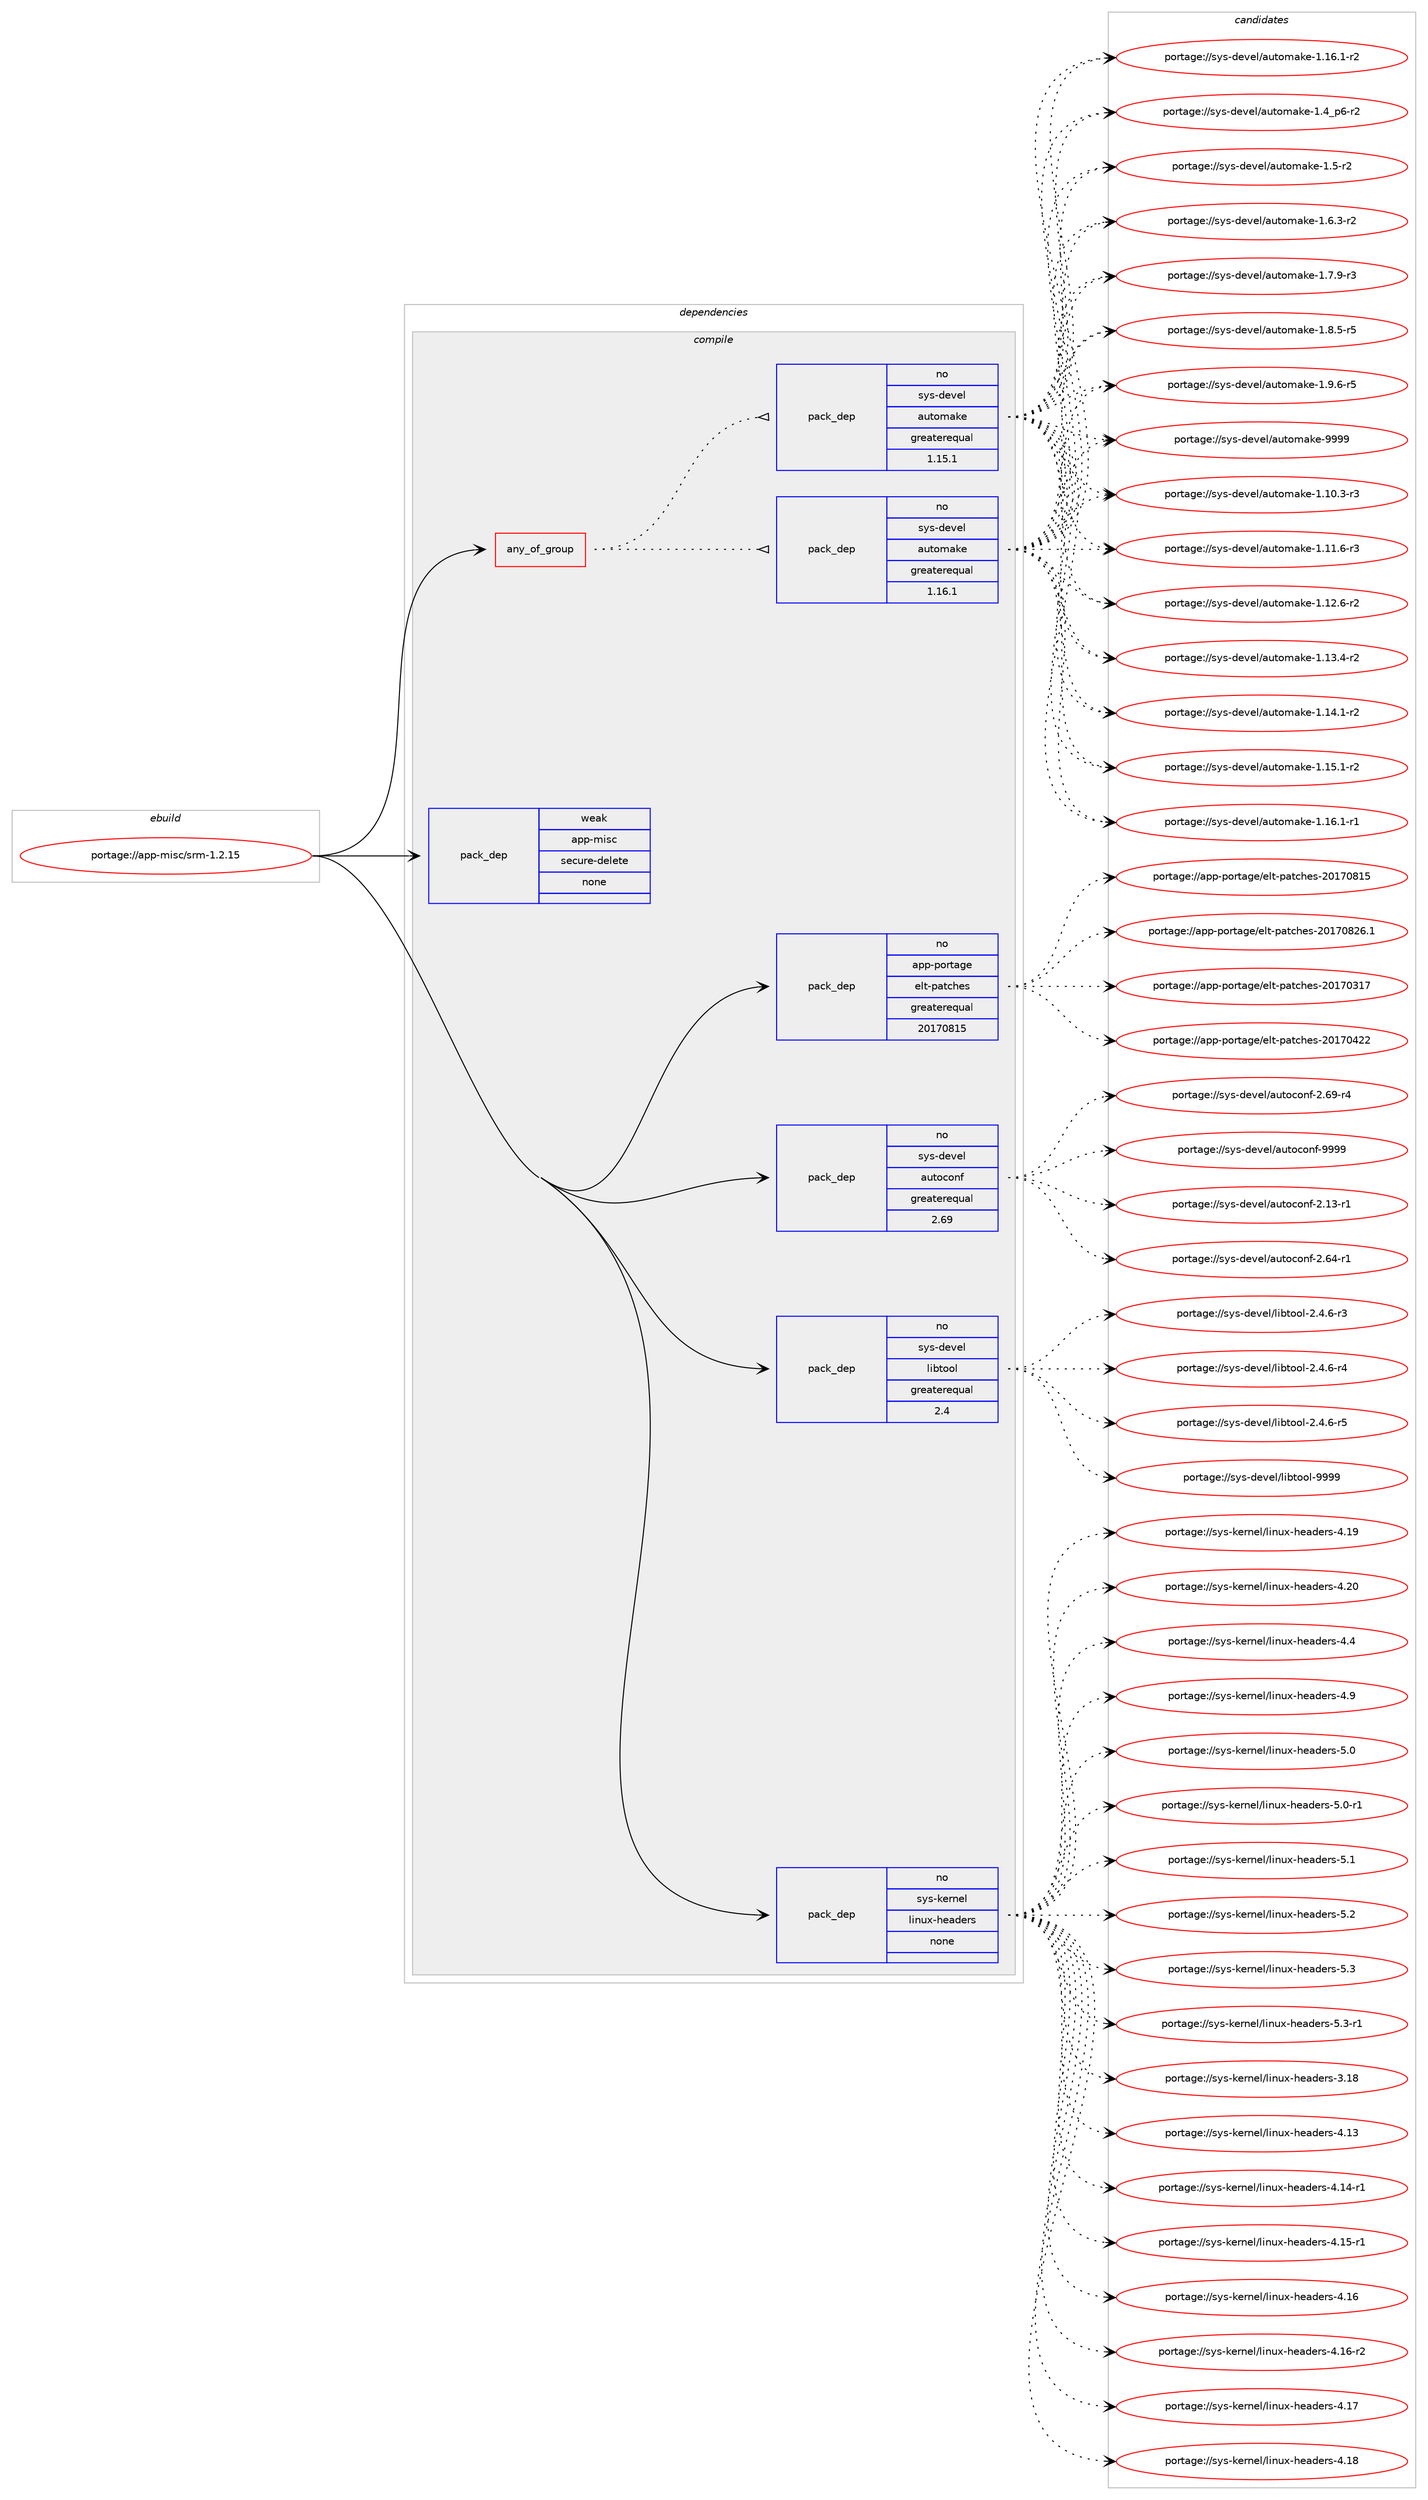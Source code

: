 digraph prolog {

# *************
# Graph options
# *************

newrank=true;
concentrate=true;
compound=true;
graph [rankdir=LR,fontname=Helvetica,fontsize=10,ranksep=1.5];#, ranksep=2.5, nodesep=0.2];
edge  [arrowhead=vee];
node  [fontname=Helvetica,fontsize=10];

# **********
# The ebuild
# **********

subgraph cluster_leftcol {
color=gray;
rank=same;
label=<<i>ebuild</i>>;
id [label="portage://app-misc/srm-1.2.15", color=red, width=4, href="../app-misc/srm-1.2.15.svg"];
}

# ****************
# The dependencies
# ****************

subgraph cluster_midcol {
color=gray;
label=<<i>dependencies</i>>;
subgraph cluster_compile {
fillcolor="#eeeeee";
style=filled;
label=<<i>compile</i>>;
subgraph any571 {
dependency36035 [label=<<TABLE BORDER="0" CELLBORDER="1" CELLSPACING="0" CELLPADDING="4"><TR><TD CELLPADDING="10">any_of_group</TD></TR></TABLE>>, shape=none, color=red];subgraph pack26429 {
dependency36036 [label=<<TABLE BORDER="0" CELLBORDER="1" CELLSPACING="0" CELLPADDING="4" WIDTH="220"><TR><TD ROWSPAN="6" CELLPADDING="30">pack_dep</TD></TR><TR><TD WIDTH="110">no</TD></TR><TR><TD>sys-devel</TD></TR><TR><TD>automake</TD></TR><TR><TD>greaterequal</TD></TR><TR><TD>1.16.1</TD></TR></TABLE>>, shape=none, color=blue];
}
dependency36035:e -> dependency36036:w [weight=20,style="dotted",arrowhead="oinv"];
subgraph pack26430 {
dependency36037 [label=<<TABLE BORDER="0" CELLBORDER="1" CELLSPACING="0" CELLPADDING="4" WIDTH="220"><TR><TD ROWSPAN="6" CELLPADDING="30">pack_dep</TD></TR><TR><TD WIDTH="110">no</TD></TR><TR><TD>sys-devel</TD></TR><TR><TD>automake</TD></TR><TR><TD>greaterequal</TD></TR><TR><TD>1.15.1</TD></TR></TABLE>>, shape=none, color=blue];
}
dependency36035:e -> dependency36037:w [weight=20,style="dotted",arrowhead="oinv"];
}
id:e -> dependency36035:w [weight=20,style="solid",arrowhead="vee"];
subgraph pack26431 {
dependency36038 [label=<<TABLE BORDER="0" CELLBORDER="1" CELLSPACING="0" CELLPADDING="4" WIDTH="220"><TR><TD ROWSPAN="6" CELLPADDING="30">pack_dep</TD></TR><TR><TD WIDTH="110">no</TD></TR><TR><TD>app-portage</TD></TR><TR><TD>elt-patches</TD></TR><TR><TD>greaterequal</TD></TR><TR><TD>20170815</TD></TR></TABLE>>, shape=none, color=blue];
}
id:e -> dependency36038:w [weight=20,style="solid",arrowhead="vee"];
subgraph pack26432 {
dependency36039 [label=<<TABLE BORDER="0" CELLBORDER="1" CELLSPACING="0" CELLPADDING="4" WIDTH="220"><TR><TD ROWSPAN="6" CELLPADDING="30">pack_dep</TD></TR><TR><TD WIDTH="110">no</TD></TR><TR><TD>sys-devel</TD></TR><TR><TD>autoconf</TD></TR><TR><TD>greaterequal</TD></TR><TR><TD>2.69</TD></TR></TABLE>>, shape=none, color=blue];
}
id:e -> dependency36039:w [weight=20,style="solid",arrowhead="vee"];
subgraph pack26433 {
dependency36040 [label=<<TABLE BORDER="0" CELLBORDER="1" CELLSPACING="0" CELLPADDING="4" WIDTH="220"><TR><TD ROWSPAN="6" CELLPADDING="30">pack_dep</TD></TR><TR><TD WIDTH="110">no</TD></TR><TR><TD>sys-devel</TD></TR><TR><TD>libtool</TD></TR><TR><TD>greaterequal</TD></TR><TR><TD>2.4</TD></TR></TABLE>>, shape=none, color=blue];
}
id:e -> dependency36040:w [weight=20,style="solid",arrowhead="vee"];
subgraph pack26434 {
dependency36041 [label=<<TABLE BORDER="0" CELLBORDER="1" CELLSPACING="0" CELLPADDING="4" WIDTH="220"><TR><TD ROWSPAN="6" CELLPADDING="30">pack_dep</TD></TR><TR><TD WIDTH="110">no</TD></TR><TR><TD>sys-kernel</TD></TR><TR><TD>linux-headers</TD></TR><TR><TD>none</TD></TR><TR><TD></TD></TR></TABLE>>, shape=none, color=blue];
}
id:e -> dependency36041:w [weight=20,style="solid",arrowhead="vee"];
subgraph pack26435 {
dependency36042 [label=<<TABLE BORDER="0" CELLBORDER="1" CELLSPACING="0" CELLPADDING="4" WIDTH="220"><TR><TD ROWSPAN="6" CELLPADDING="30">pack_dep</TD></TR><TR><TD WIDTH="110">weak</TD></TR><TR><TD>app-misc</TD></TR><TR><TD>secure-delete</TD></TR><TR><TD>none</TD></TR><TR><TD></TD></TR></TABLE>>, shape=none, color=blue];
}
id:e -> dependency36042:w [weight=20,style="solid",arrowhead="vee"];
}
subgraph cluster_compileandrun {
fillcolor="#eeeeee";
style=filled;
label=<<i>compile and run</i>>;
}
subgraph cluster_run {
fillcolor="#eeeeee";
style=filled;
label=<<i>run</i>>;
}
}

# **************
# The candidates
# **************

subgraph cluster_choices {
rank=same;
color=gray;
label=<<i>candidates</i>>;

subgraph choice26429 {
color=black;
nodesep=1;
choiceportage11512111545100101118101108479711711611110997107101454946494846514511451 [label="portage://sys-devel/automake-1.10.3-r3", color=red, width=4,href="../sys-devel/automake-1.10.3-r3.svg"];
choiceportage11512111545100101118101108479711711611110997107101454946494946544511451 [label="portage://sys-devel/automake-1.11.6-r3", color=red, width=4,href="../sys-devel/automake-1.11.6-r3.svg"];
choiceportage11512111545100101118101108479711711611110997107101454946495046544511450 [label="portage://sys-devel/automake-1.12.6-r2", color=red, width=4,href="../sys-devel/automake-1.12.6-r2.svg"];
choiceportage11512111545100101118101108479711711611110997107101454946495146524511450 [label="portage://sys-devel/automake-1.13.4-r2", color=red, width=4,href="../sys-devel/automake-1.13.4-r2.svg"];
choiceportage11512111545100101118101108479711711611110997107101454946495246494511450 [label="portage://sys-devel/automake-1.14.1-r2", color=red, width=4,href="../sys-devel/automake-1.14.1-r2.svg"];
choiceportage11512111545100101118101108479711711611110997107101454946495346494511450 [label="portage://sys-devel/automake-1.15.1-r2", color=red, width=4,href="../sys-devel/automake-1.15.1-r2.svg"];
choiceportage11512111545100101118101108479711711611110997107101454946495446494511449 [label="portage://sys-devel/automake-1.16.1-r1", color=red, width=4,href="../sys-devel/automake-1.16.1-r1.svg"];
choiceportage11512111545100101118101108479711711611110997107101454946495446494511450 [label="portage://sys-devel/automake-1.16.1-r2", color=red, width=4,href="../sys-devel/automake-1.16.1-r2.svg"];
choiceportage115121115451001011181011084797117116111109971071014549465295112544511450 [label="portage://sys-devel/automake-1.4_p6-r2", color=red, width=4,href="../sys-devel/automake-1.4_p6-r2.svg"];
choiceportage11512111545100101118101108479711711611110997107101454946534511450 [label="portage://sys-devel/automake-1.5-r2", color=red, width=4,href="../sys-devel/automake-1.5-r2.svg"];
choiceportage115121115451001011181011084797117116111109971071014549465446514511450 [label="portage://sys-devel/automake-1.6.3-r2", color=red, width=4,href="../sys-devel/automake-1.6.3-r2.svg"];
choiceportage115121115451001011181011084797117116111109971071014549465546574511451 [label="portage://sys-devel/automake-1.7.9-r3", color=red, width=4,href="../sys-devel/automake-1.7.9-r3.svg"];
choiceportage115121115451001011181011084797117116111109971071014549465646534511453 [label="portage://sys-devel/automake-1.8.5-r5", color=red, width=4,href="../sys-devel/automake-1.8.5-r5.svg"];
choiceportage115121115451001011181011084797117116111109971071014549465746544511453 [label="portage://sys-devel/automake-1.9.6-r5", color=red, width=4,href="../sys-devel/automake-1.9.6-r5.svg"];
choiceportage115121115451001011181011084797117116111109971071014557575757 [label="portage://sys-devel/automake-9999", color=red, width=4,href="../sys-devel/automake-9999.svg"];
dependency36036:e -> choiceportage11512111545100101118101108479711711611110997107101454946494846514511451:w [style=dotted,weight="100"];
dependency36036:e -> choiceportage11512111545100101118101108479711711611110997107101454946494946544511451:w [style=dotted,weight="100"];
dependency36036:e -> choiceportage11512111545100101118101108479711711611110997107101454946495046544511450:w [style=dotted,weight="100"];
dependency36036:e -> choiceportage11512111545100101118101108479711711611110997107101454946495146524511450:w [style=dotted,weight="100"];
dependency36036:e -> choiceportage11512111545100101118101108479711711611110997107101454946495246494511450:w [style=dotted,weight="100"];
dependency36036:e -> choiceportage11512111545100101118101108479711711611110997107101454946495346494511450:w [style=dotted,weight="100"];
dependency36036:e -> choiceportage11512111545100101118101108479711711611110997107101454946495446494511449:w [style=dotted,weight="100"];
dependency36036:e -> choiceportage11512111545100101118101108479711711611110997107101454946495446494511450:w [style=dotted,weight="100"];
dependency36036:e -> choiceportage115121115451001011181011084797117116111109971071014549465295112544511450:w [style=dotted,weight="100"];
dependency36036:e -> choiceportage11512111545100101118101108479711711611110997107101454946534511450:w [style=dotted,weight="100"];
dependency36036:e -> choiceportage115121115451001011181011084797117116111109971071014549465446514511450:w [style=dotted,weight="100"];
dependency36036:e -> choiceportage115121115451001011181011084797117116111109971071014549465546574511451:w [style=dotted,weight="100"];
dependency36036:e -> choiceportage115121115451001011181011084797117116111109971071014549465646534511453:w [style=dotted,weight="100"];
dependency36036:e -> choiceportage115121115451001011181011084797117116111109971071014549465746544511453:w [style=dotted,weight="100"];
dependency36036:e -> choiceportage115121115451001011181011084797117116111109971071014557575757:w [style=dotted,weight="100"];
}
subgraph choice26430 {
color=black;
nodesep=1;
choiceportage11512111545100101118101108479711711611110997107101454946494846514511451 [label="portage://sys-devel/automake-1.10.3-r3", color=red, width=4,href="../sys-devel/automake-1.10.3-r3.svg"];
choiceportage11512111545100101118101108479711711611110997107101454946494946544511451 [label="portage://sys-devel/automake-1.11.6-r3", color=red, width=4,href="../sys-devel/automake-1.11.6-r3.svg"];
choiceportage11512111545100101118101108479711711611110997107101454946495046544511450 [label="portage://sys-devel/automake-1.12.6-r2", color=red, width=4,href="../sys-devel/automake-1.12.6-r2.svg"];
choiceportage11512111545100101118101108479711711611110997107101454946495146524511450 [label="portage://sys-devel/automake-1.13.4-r2", color=red, width=4,href="../sys-devel/automake-1.13.4-r2.svg"];
choiceportage11512111545100101118101108479711711611110997107101454946495246494511450 [label="portage://sys-devel/automake-1.14.1-r2", color=red, width=4,href="../sys-devel/automake-1.14.1-r2.svg"];
choiceportage11512111545100101118101108479711711611110997107101454946495346494511450 [label="portage://sys-devel/automake-1.15.1-r2", color=red, width=4,href="../sys-devel/automake-1.15.1-r2.svg"];
choiceportage11512111545100101118101108479711711611110997107101454946495446494511449 [label="portage://sys-devel/automake-1.16.1-r1", color=red, width=4,href="../sys-devel/automake-1.16.1-r1.svg"];
choiceportage11512111545100101118101108479711711611110997107101454946495446494511450 [label="portage://sys-devel/automake-1.16.1-r2", color=red, width=4,href="../sys-devel/automake-1.16.1-r2.svg"];
choiceportage115121115451001011181011084797117116111109971071014549465295112544511450 [label="portage://sys-devel/automake-1.4_p6-r2", color=red, width=4,href="../sys-devel/automake-1.4_p6-r2.svg"];
choiceportage11512111545100101118101108479711711611110997107101454946534511450 [label="portage://sys-devel/automake-1.5-r2", color=red, width=4,href="../sys-devel/automake-1.5-r2.svg"];
choiceportage115121115451001011181011084797117116111109971071014549465446514511450 [label="portage://sys-devel/automake-1.6.3-r2", color=red, width=4,href="../sys-devel/automake-1.6.3-r2.svg"];
choiceportage115121115451001011181011084797117116111109971071014549465546574511451 [label="portage://sys-devel/automake-1.7.9-r3", color=red, width=4,href="../sys-devel/automake-1.7.9-r3.svg"];
choiceportage115121115451001011181011084797117116111109971071014549465646534511453 [label="portage://sys-devel/automake-1.8.5-r5", color=red, width=4,href="../sys-devel/automake-1.8.5-r5.svg"];
choiceportage115121115451001011181011084797117116111109971071014549465746544511453 [label="portage://sys-devel/automake-1.9.6-r5", color=red, width=4,href="../sys-devel/automake-1.9.6-r5.svg"];
choiceportage115121115451001011181011084797117116111109971071014557575757 [label="portage://sys-devel/automake-9999", color=red, width=4,href="../sys-devel/automake-9999.svg"];
dependency36037:e -> choiceportage11512111545100101118101108479711711611110997107101454946494846514511451:w [style=dotted,weight="100"];
dependency36037:e -> choiceportage11512111545100101118101108479711711611110997107101454946494946544511451:w [style=dotted,weight="100"];
dependency36037:e -> choiceportage11512111545100101118101108479711711611110997107101454946495046544511450:w [style=dotted,weight="100"];
dependency36037:e -> choiceportage11512111545100101118101108479711711611110997107101454946495146524511450:w [style=dotted,weight="100"];
dependency36037:e -> choiceportage11512111545100101118101108479711711611110997107101454946495246494511450:w [style=dotted,weight="100"];
dependency36037:e -> choiceportage11512111545100101118101108479711711611110997107101454946495346494511450:w [style=dotted,weight="100"];
dependency36037:e -> choiceportage11512111545100101118101108479711711611110997107101454946495446494511449:w [style=dotted,weight="100"];
dependency36037:e -> choiceportage11512111545100101118101108479711711611110997107101454946495446494511450:w [style=dotted,weight="100"];
dependency36037:e -> choiceportage115121115451001011181011084797117116111109971071014549465295112544511450:w [style=dotted,weight="100"];
dependency36037:e -> choiceportage11512111545100101118101108479711711611110997107101454946534511450:w [style=dotted,weight="100"];
dependency36037:e -> choiceportage115121115451001011181011084797117116111109971071014549465446514511450:w [style=dotted,weight="100"];
dependency36037:e -> choiceportage115121115451001011181011084797117116111109971071014549465546574511451:w [style=dotted,weight="100"];
dependency36037:e -> choiceportage115121115451001011181011084797117116111109971071014549465646534511453:w [style=dotted,weight="100"];
dependency36037:e -> choiceportage115121115451001011181011084797117116111109971071014549465746544511453:w [style=dotted,weight="100"];
dependency36037:e -> choiceportage115121115451001011181011084797117116111109971071014557575757:w [style=dotted,weight="100"];
}
subgraph choice26431 {
color=black;
nodesep=1;
choiceportage97112112451121111141169710310147101108116451129711699104101115455048495548514955 [label="portage://app-portage/elt-patches-20170317", color=red, width=4,href="../app-portage/elt-patches-20170317.svg"];
choiceportage97112112451121111141169710310147101108116451129711699104101115455048495548525050 [label="portage://app-portage/elt-patches-20170422", color=red, width=4,href="../app-portage/elt-patches-20170422.svg"];
choiceportage97112112451121111141169710310147101108116451129711699104101115455048495548564953 [label="portage://app-portage/elt-patches-20170815", color=red, width=4,href="../app-portage/elt-patches-20170815.svg"];
choiceportage971121124511211111411697103101471011081164511297116991041011154550484955485650544649 [label="portage://app-portage/elt-patches-20170826.1", color=red, width=4,href="../app-portage/elt-patches-20170826.1.svg"];
dependency36038:e -> choiceportage97112112451121111141169710310147101108116451129711699104101115455048495548514955:w [style=dotted,weight="100"];
dependency36038:e -> choiceportage97112112451121111141169710310147101108116451129711699104101115455048495548525050:w [style=dotted,weight="100"];
dependency36038:e -> choiceportage97112112451121111141169710310147101108116451129711699104101115455048495548564953:w [style=dotted,weight="100"];
dependency36038:e -> choiceportage971121124511211111411697103101471011081164511297116991041011154550484955485650544649:w [style=dotted,weight="100"];
}
subgraph choice26432 {
color=black;
nodesep=1;
choiceportage1151211154510010111810110847971171161119911111010245504649514511449 [label="portage://sys-devel/autoconf-2.13-r1", color=red, width=4,href="../sys-devel/autoconf-2.13-r1.svg"];
choiceportage1151211154510010111810110847971171161119911111010245504654524511449 [label="portage://sys-devel/autoconf-2.64-r1", color=red, width=4,href="../sys-devel/autoconf-2.64-r1.svg"];
choiceportage1151211154510010111810110847971171161119911111010245504654574511452 [label="portage://sys-devel/autoconf-2.69-r4", color=red, width=4,href="../sys-devel/autoconf-2.69-r4.svg"];
choiceportage115121115451001011181011084797117116111991111101024557575757 [label="portage://sys-devel/autoconf-9999", color=red, width=4,href="../sys-devel/autoconf-9999.svg"];
dependency36039:e -> choiceportage1151211154510010111810110847971171161119911111010245504649514511449:w [style=dotted,weight="100"];
dependency36039:e -> choiceportage1151211154510010111810110847971171161119911111010245504654524511449:w [style=dotted,weight="100"];
dependency36039:e -> choiceportage1151211154510010111810110847971171161119911111010245504654574511452:w [style=dotted,weight="100"];
dependency36039:e -> choiceportage115121115451001011181011084797117116111991111101024557575757:w [style=dotted,weight="100"];
}
subgraph choice26433 {
color=black;
nodesep=1;
choiceportage1151211154510010111810110847108105981161111111084550465246544511451 [label="portage://sys-devel/libtool-2.4.6-r3", color=red, width=4,href="../sys-devel/libtool-2.4.6-r3.svg"];
choiceportage1151211154510010111810110847108105981161111111084550465246544511452 [label="portage://sys-devel/libtool-2.4.6-r4", color=red, width=4,href="../sys-devel/libtool-2.4.6-r4.svg"];
choiceportage1151211154510010111810110847108105981161111111084550465246544511453 [label="portage://sys-devel/libtool-2.4.6-r5", color=red, width=4,href="../sys-devel/libtool-2.4.6-r5.svg"];
choiceportage1151211154510010111810110847108105981161111111084557575757 [label="portage://sys-devel/libtool-9999", color=red, width=4,href="../sys-devel/libtool-9999.svg"];
dependency36040:e -> choiceportage1151211154510010111810110847108105981161111111084550465246544511451:w [style=dotted,weight="100"];
dependency36040:e -> choiceportage1151211154510010111810110847108105981161111111084550465246544511452:w [style=dotted,weight="100"];
dependency36040:e -> choiceportage1151211154510010111810110847108105981161111111084550465246544511453:w [style=dotted,weight="100"];
dependency36040:e -> choiceportage1151211154510010111810110847108105981161111111084557575757:w [style=dotted,weight="100"];
}
subgraph choice26434 {
color=black;
nodesep=1;
choiceportage115121115451071011141101011084710810511011712045104101971001011141154551464956 [label="portage://sys-kernel/linux-headers-3.18", color=red, width=4,href="../sys-kernel/linux-headers-3.18.svg"];
choiceportage115121115451071011141101011084710810511011712045104101971001011141154552464951 [label="portage://sys-kernel/linux-headers-4.13", color=red, width=4,href="../sys-kernel/linux-headers-4.13.svg"];
choiceportage1151211154510710111411010110847108105110117120451041019710010111411545524649524511449 [label="portage://sys-kernel/linux-headers-4.14-r1", color=red, width=4,href="../sys-kernel/linux-headers-4.14-r1.svg"];
choiceportage1151211154510710111411010110847108105110117120451041019710010111411545524649534511449 [label="portage://sys-kernel/linux-headers-4.15-r1", color=red, width=4,href="../sys-kernel/linux-headers-4.15-r1.svg"];
choiceportage115121115451071011141101011084710810511011712045104101971001011141154552464954 [label="portage://sys-kernel/linux-headers-4.16", color=red, width=4,href="../sys-kernel/linux-headers-4.16.svg"];
choiceportage1151211154510710111411010110847108105110117120451041019710010111411545524649544511450 [label="portage://sys-kernel/linux-headers-4.16-r2", color=red, width=4,href="../sys-kernel/linux-headers-4.16-r2.svg"];
choiceportage115121115451071011141101011084710810511011712045104101971001011141154552464955 [label="portage://sys-kernel/linux-headers-4.17", color=red, width=4,href="../sys-kernel/linux-headers-4.17.svg"];
choiceportage115121115451071011141101011084710810511011712045104101971001011141154552464956 [label="portage://sys-kernel/linux-headers-4.18", color=red, width=4,href="../sys-kernel/linux-headers-4.18.svg"];
choiceportage115121115451071011141101011084710810511011712045104101971001011141154552464957 [label="portage://sys-kernel/linux-headers-4.19", color=red, width=4,href="../sys-kernel/linux-headers-4.19.svg"];
choiceportage115121115451071011141101011084710810511011712045104101971001011141154552465048 [label="portage://sys-kernel/linux-headers-4.20", color=red, width=4,href="../sys-kernel/linux-headers-4.20.svg"];
choiceportage1151211154510710111411010110847108105110117120451041019710010111411545524652 [label="portage://sys-kernel/linux-headers-4.4", color=red, width=4,href="../sys-kernel/linux-headers-4.4.svg"];
choiceportage1151211154510710111411010110847108105110117120451041019710010111411545524657 [label="portage://sys-kernel/linux-headers-4.9", color=red, width=4,href="../sys-kernel/linux-headers-4.9.svg"];
choiceportage1151211154510710111411010110847108105110117120451041019710010111411545534648 [label="portage://sys-kernel/linux-headers-5.0", color=red, width=4,href="../sys-kernel/linux-headers-5.0.svg"];
choiceportage11512111545107101114110101108471081051101171204510410197100101114115455346484511449 [label="portage://sys-kernel/linux-headers-5.0-r1", color=red, width=4,href="../sys-kernel/linux-headers-5.0-r1.svg"];
choiceportage1151211154510710111411010110847108105110117120451041019710010111411545534649 [label="portage://sys-kernel/linux-headers-5.1", color=red, width=4,href="../sys-kernel/linux-headers-5.1.svg"];
choiceportage1151211154510710111411010110847108105110117120451041019710010111411545534650 [label="portage://sys-kernel/linux-headers-5.2", color=red, width=4,href="../sys-kernel/linux-headers-5.2.svg"];
choiceportage1151211154510710111411010110847108105110117120451041019710010111411545534651 [label="portage://sys-kernel/linux-headers-5.3", color=red, width=4,href="../sys-kernel/linux-headers-5.3.svg"];
choiceportage11512111545107101114110101108471081051101171204510410197100101114115455346514511449 [label="portage://sys-kernel/linux-headers-5.3-r1", color=red, width=4,href="../sys-kernel/linux-headers-5.3-r1.svg"];
dependency36041:e -> choiceportage115121115451071011141101011084710810511011712045104101971001011141154551464956:w [style=dotted,weight="100"];
dependency36041:e -> choiceportage115121115451071011141101011084710810511011712045104101971001011141154552464951:w [style=dotted,weight="100"];
dependency36041:e -> choiceportage1151211154510710111411010110847108105110117120451041019710010111411545524649524511449:w [style=dotted,weight="100"];
dependency36041:e -> choiceportage1151211154510710111411010110847108105110117120451041019710010111411545524649534511449:w [style=dotted,weight="100"];
dependency36041:e -> choiceportage115121115451071011141101011084710810511011712045104101971001011141154552464954:w [style=dotted,weight="100"];
dependency36041:e -> choiceportage1151211154510710111411010110847108105110117120451041019710010111411545524649544511450:w [style=dotted,weight="100"];
dependency36041:e -> choiceportage115121115451071011141101011084710810511011712045104101971001011141154552464955:w [style=dotted,weight="100"];
dependency36041:e -> choiceportage115121115451071011141101011084710810511011712045104101971001011141154552464956:w [style=dotted,weight="100"];
dependency36041:e -> choiceportage115121115451071011141101011084710810511011712045104101971001011141154552464957:w [style=dotted,weight="100"];
dependency36041:e -> choiceportage115121115451071011141101011084710810511011712045104101971001011141154552465048:w [style=dotted,weight="100"];
dependency36041:e -> choiceportage1151211154510710111411010110847108105110117120451041019710010111411545524652:w [style=dotted,weight="100"];
dependency36041:e -> choiceportage1151211154510710111411010110847108105110117120451041019710010111411545524657:w [style=dotted,weight="100"];
dependency36041:e -> choiceportage1151211154510710111411010110847108105110117120451041019710010111411545534648:w [style=dotted,weight="100"];
dependency36041:e -> choiceportage11512111545107101114110101108471081051101171204510410197100101114115455346484511449:w [style=dotted,weight="100"];
dependency36041:e -> choiceportage1151211154510710111411010110847108105110117120451041019710010111411545534649:w [style=dotted,weight="100"];
dependency36041:e -> choiceportage1151211154510710111411010110847108105110117120451041019710010111411545534650:w [style=dotted,weight="100"];
dependency36041:e -> choiceportage1151211154510710111411010110847108105110117120451041019710010111411545534651:w [style=dotted,weight="100"];
dependency36041:e -> choiceportage11512111545107101114110101108471081051101171204510410197100101114115455346514511449:w [style=dotted,weight="100"];
}
subgraph choice26435 {
color=black;
nodesep=1;
}
}

}

